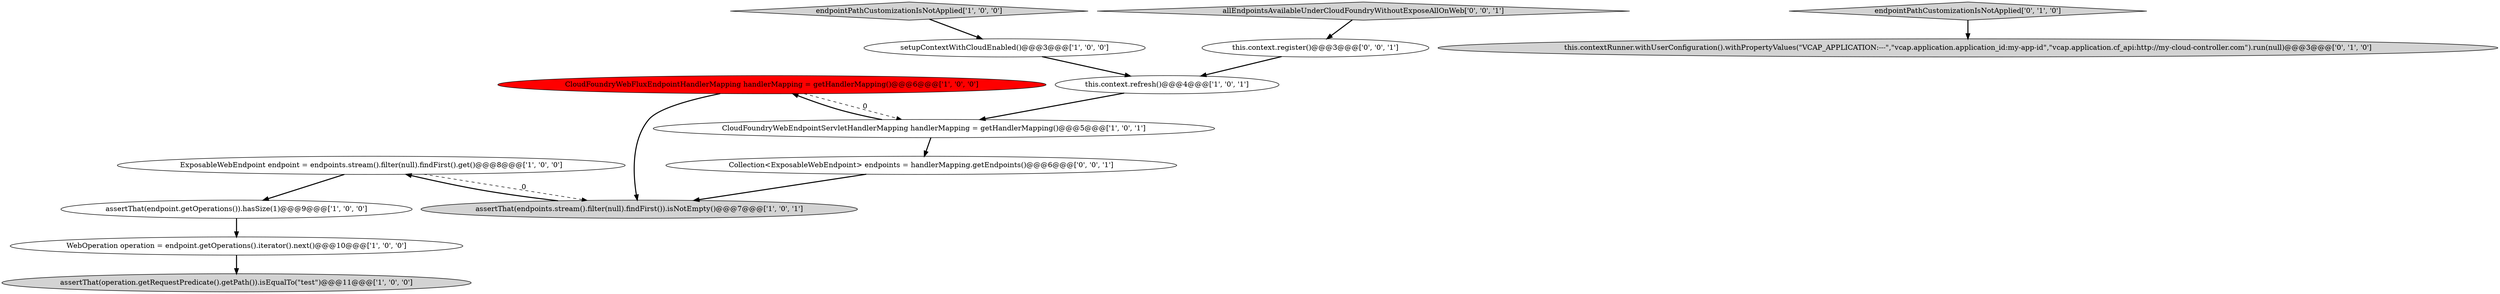 digraph {
6 [style = filled, label = "ExposableWebEndpoint endpoint = endpoints.stream().filter(null).findFirst().get()@@@8@@@['1', '0', '0']", fillcolor = white, shape = ellipse image = "AAA0AAABBB1BBB"];
4 [style = filled, label = "assertThat(endpoint.getOperations()).hasSize(1)@@@9@@@['1', '0', '0']", fillcolor = white, shape = ellipse image = "AAA0AAABBB1BBB"];
3 [style = filled, label = "assertThat(endpoints.stream().filter(null).findFirst()).isNotEmpty()@@@7@@@['1', '0', '1']", fillcolor = lightgray, shape = ellipse image = "AAA0AAABBB1BBB"];
7 [style = filled, label = "setupContextWithCloudEnabled()@@@3@@@['1', '0', '0']", fillcolor = white, shape = ellipse image = "AAA0AAABBB1BBB"];
9 [style = filled, label = "CloudFoundryWebEndpointServletHandlerMapping handlerMapping = getHandlerMapping()@@@5@@@['1', '0', '1']", fillcolor = white, shape = ellipse image = "AAA0AAABBB1BBB"];
1 [style = filled, label = "WebOperation operation = endpoint.getOperations().iterator().next()@@@10@@@['1', '0', '0']", fillcolor = white, shape = ellipse image = "AAA0AAABBB1BBB"];
2 [style = filled, label = "this.context.refresh()@@@4@@@['1', '0', '1']", fillcolor = white, shape = ellipse image = "AAA0AAABBB1BBB"];
5 [style = filled, label = "endpointPathCustomizationIsNotApplied['1', '0', '0']", fillcolor = lightgray, shape = diamond image = "AAA0AAABBB1BBB"];
13 [style = filled, label = "this.context.register()@@@3@@@['0', '0', '1']", fillcolor = white, shape = ellipse image = "AAA0AAABBB3BBB"];
12 [style = filled, label = "allEndpointsAvailableUnderCloudFoundryWithoutExposeAllOnWeb['0', '0', '1']", fillcolor = lightgray, shape = diamond image = "AAA0AAABBB3BBB"];
0 [style = filled, label = "assertThat(operation.getRequestPredicate().getPath()).isEqualTo(\"test\")@@@11@@@['1', '0', '0']", fillcolor = lightgray, shape = ellipse image = "AAA0AAABBB1BBB"];
8 [style = filled, label = "CloudFoundryWebFluxEndpointHandlerMapping handlerMapping = getHandlerMapping()@@@6@@@['1', '0', '0']", fillcolor = red, shape = ellipse image = "AAA1AAABBB1BBB"];
11 [style = filled, label = "endpointPathCustomizationIsNotApplied['0', '1', '0']", fillcolor = lightgray, shape = diamond image = "AAA0AAABBB2BBB"];
10 [style = filled, label = "this.contextRunner.withUserConfiguration().withPropertyValues(\"VCAP_APPLICATION:---\",\"vcap.application.application_id:my-app-id\",\"vcap.application.cf_api:http://my-cloud-controller.com\").run(null)@@@3@@@['0', '1', '0']", fillcolor = lightgray, shape = ellipse image = "AAA0AAABBB2BBB"];
14 [style = filled, label = "Collection<ExposableWebEndpoint> endpoints = handlerMapping.getEndpoints()@@@6@@@['0', '0', '1']", fillcolor = white, shape = ellipse image = "AAA0AAABBB3BBB"];
6->3 [style = dashed, label="0"];
8->9 [style = dashed, label="0"];
14->3 [style = bold, label=""];
5->7 [style = bold, label=""];
6->4 [style = bold, label=""];
3->6 [style = bold, label=""];
12->13 [style = bold, label=""];
4->1 [style = bold, label=""];
1->0 [style = bold, label=""];
2->9 [style = bold, label=""];
13->2 [style = bold, label=""];
9->8 [style = bold, label=""];
11->10 [style = bold, label=""];
7->2 [style = bold, label=""];
8->3 [style = bold, label=""];
9->14 [style = bold, label=""];
}
